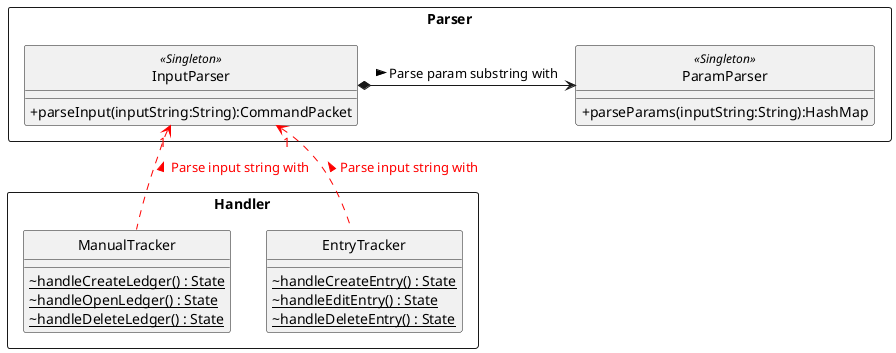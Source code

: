 @startuml
hide circle
skinparam classAttributeIconSize 0
skinparam BoxPadding 20
skinparam shadowing false


skinparam package<<Layout>> {
  borderColor Transparent
  backgroundColor Transparent
  fontColor Transparent
  stereotypeFontColor Transparent
}

rectangle Handler {
    class ManualTracker {
        ~ {static} handleCreateLedger() : State
        ~ {static} handleOpenLedger() : State
        ~ {static} handleDeleteLedger() : State
    }

    class EntryTracker {
        ~ {static} handleCreateEntry() : State
        ~ {static} handleEditEntry() : State
        ~ {static} handleDeleteEntry() : State
    }
}

rectangle Parser{
    class InputParser <<Singleton>> {
        + parseInput(inputString:String):CommandPacket
    }

    class ParamParser <<Singleton>> {
        + parseParams(inputString:String):HashMap
    }
    InputParser *-> ParamParser : Parse param substring with >
    InputParser "1" <-[#red]- ManualTracker #line:red;line.dashed;text:red : Parse input string with <

    InputParser "1" <-[#red]- EntryTracker  #line:red;line.dashed;text:red : Parse input string with <
}
@enduml